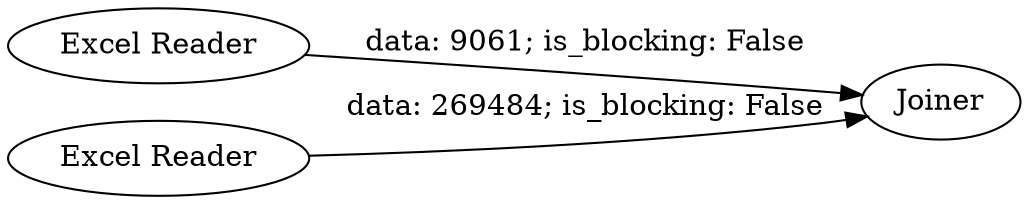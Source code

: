 digraph {
	"3344501374969444153_3" [label=Joiner]
	"3344501374969444153_2" [label="Excel Reader"]
	"3344501374969444153_1" [label="Excel Reader"]
	"3344501374969444153_1" -> "3344501374969444153_3" [label="data: 269484; is_blocking: False"]
	"3344501374969444153_2" -> "3344501374969444153_3" [label="data: 9061; is_blocking: False"]
	rankdir=LR
}
